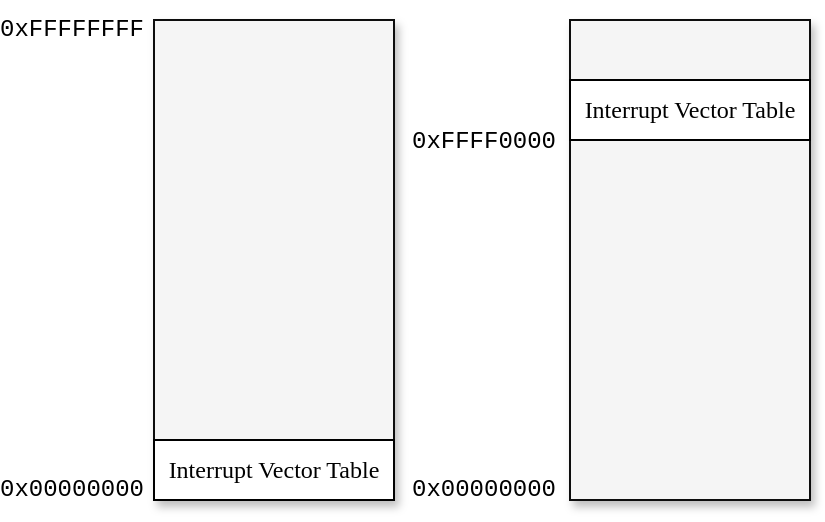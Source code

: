 <mxfile version="22.1.2" type="device">
  <diagram name="Page-1" id="UbvlAIvbB7dHxH_FbRqz">
    <mxGraphModel dx="740" dy="439" grid="1" gridSize="10" guides="1" tooltips="1" connect="1" arrows="1" fold="1" page="1" pageScale="1" pageWidth="850" pageHeight="1100" math="0" shadow="0">
      <root>
        <mxCell id="0" />
        <mxCell id="1" parent="0" />
        <mxCell id="SmsTUNiA5KRN1uxS83eV-2" value="" style="rounded=0;whiteSpace=wrap;html=1;fillColor=#f5f5f5;fontColor=#333333;strokeColor=#0D0D0D;fontFamily=Computer Modern;shadow=1;" vertex="1" parent="1">
          <mxGeometry x="260" y="160" width="120" height="240" as="geometry" />
        </mxCell>
        <mxCell id="SmsTUNiA5KRN1uxS83eV-3" value="0x00000000" style="text;html=1;strokeColor=none;fillColor=none;align=center;verticalAlign=middle;whiteSpace=wrap;rounded=0;fontFamily=Courier New;" vertex="1" parent="1">
          <mxGeometry x="184" y="380" width="70" height="30" as="geometry" />
        </mxCell>
        <mxCell id="SmsTUNiA5KRN1uxS83eV-4" value="0xFFFFFFFF" style="text;html=1;strokeColor=none;fillColor=none;align=center;verticalAlign=middle;whiteSpace=wrap;rounded=0;fontFamily=Courier New;" vertex="1" parent="1">
          <mxGeometry x="184" y="150" width="70" height="30" as="geometry" />
        </mxCell>
        <mxCell id="SmsTUNiA5KRN1uxS83eV-5" value="Interrupt Vector Table" style="rounded=0;whiteSpace=wrap;html=1;fontFamily=Computer Modern;" vertex="1" parent="1">
          <mxGeometry x="260" y="370" width="120" height="30" as="geometry" />
        </mxCell>
        <mxCell id="SmsTUNiA5KRN1uxS83eV-33" value="" style="rounded=0;whiteSpace=wrap;html=1;fillColor=#f5f5f5;fontColor=#333333;strokeColor=#0D0D0D;fontFamily=Computer Modern;shadow=1;" vertex="1" parent="1">
          <mxGeometry x="468" y="160" width="120" height="240" as="geometry" />
        </mxCell>
        <mxCell id="SmsTUNiA5KRN1uxS83eV-34" value="Interrupt Vector Table" style="rounded=0;whiteSpace=wrap;html=1;fontFamily=Computer Modern;" vertex="1" parent="1">
          <mxGeometry x="468" y="190" width="120" height="30" as="geometry" />
        </mxCell>
        <mxCell id="SmsTUNiA5KRN1uxS83eV-35" value="0xFFFF0000" style="text;html=1;strokeColor=none;fillColor=none;align=center;verticalAlign=middle;whiteSpace=wrap;rounded=0;fontFamily=Courier New;" vertex="1" parent="1">
          <mxGeometry x="390" y="206" width="70" height="30" as="geometry" />
        </mxCell>
        <mxCell id="SmsTUNiA5KRN1uxS83eV-36" value="0x00000000" style="text;html=1;strokeColor=none;fillColor=none;align=center;verticalAlign=middle;whiteSpace=wrap;rounded=0;fontFamily=Courier New;" vertex="1" parent="1">
          <mxGeometry x="390" y="380" width="70" height="30" as="geometry" />
        </mxCell>
      </root>
    </mxGraphModel>
  </diagram>
</mxfile>
